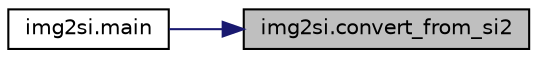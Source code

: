 digraph "img2si.convert_from_si2"
{
 // LATEX_PDF_SIZE
  edge [fontname="Helvetica",fontsize="10",labelfontname="Helvetica",labelfontsize="10"];
  node [fontname="Helvetica",fontsize="10",shape=record];
  rankdir="RL";
  Node1 [label="img2si.convert_from_si2",height=0.2,width=0.4,color="black", fillcolor="grey75", style="filled", fontcolor="black",tooltip=" "];
  Node1 -> Node2 [dir="back",color="midnightblue",fontsize="10",style="solid",fontname="Helvetica"];
  Node2 [label="img2si.main",height=0.2,width=0.4,color="black", fillcolor="white", style="filled",URL="$namespaceimg2si.html#afce854986e241b3a756dc2eb0a333f49",tooltip=" "];
}
